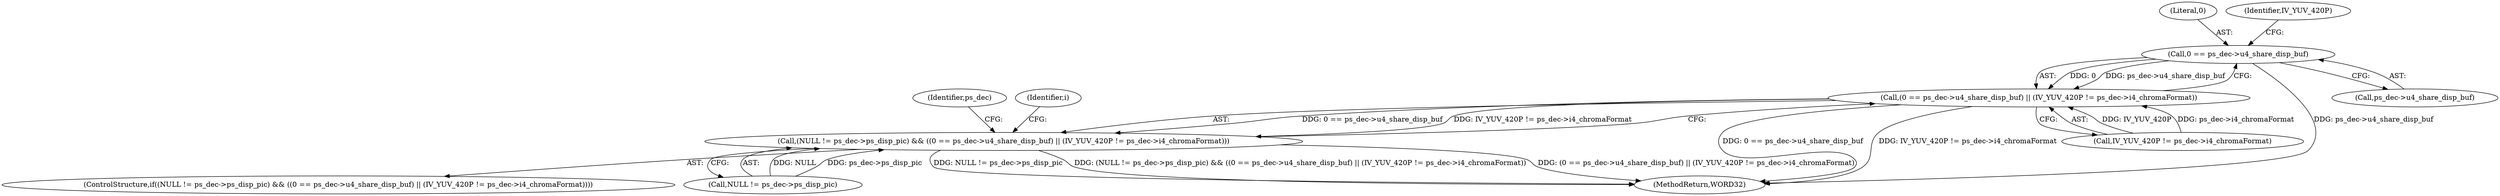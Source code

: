 digraph "0_Android_ba604d336b40fd4bde1622f64d67135bdbd61301_0@pointer" {
"1000434" [label="(Call,0 == ps_dec->u4_share_disp_buf)"];
"1000433" [label="(Call,(0 == ps_dec->u4_share_disp_buf) || (IV_YUV_420P != ps_dec->i4_chromaFormat))"];
"1000427" [label="(Call,(NULL != ps_dec->ps_disp_pic) && ((0 == ps_dec->u4_share_disp_buf) || (IV_YUV_420P != ps_dec->i4_chromaFormat)))"];
"1000426" [label="(ControlStructure,if((NULL != ps_dec->ps_disp_pic) && ((0 == ps_dec->u4_share_disp_buf) || (IV_YUV_420P != ps_dec->i4_chromaFormat))))"];
"1000512" [label="(Identifier,ps_dec)"];
"1000433" [label="(Call,(0 == ps_dec->u4_share_disp_buf) || (IV_YUV_420P != ps_dec->i4_chromaFormat))"];
"1000428" [label="(Call,NULL != ps_dec->ps_disp_pic)"];
"1000447" [label="(Identifier,i)"];
"1000435" [label="(Literal,0)"];
"1000434" [label="(Call,0 == ps_dec->u4_share_disp_buf)"];
"1000536" [label="(MethodReturn,WORD32)"];
"1000439" [label="(Call,IV_YUV_420P != ps_dec->i4_chromaFormat)"];
"1000427" [label="(Call,(NULL != ps_dec->ps_disp_pic) && ((0 == ps_dec->u4_share_disp_buf) || (IV_YUV_420P != ps_dec->i4_chromaFormat)))"];
"1000436" [label="(Call,ps_dec->u4_share_disp_buf)"];
"1000440" [label="(Identifier,IV_YUV_420P)"];
"1000434" -> "1000433"  [label="AST: "];
"1000434" -> "1000436"  [label="CFG: "];
"1000435" -> "1000434"  [label="AST: "];
"1000436" -> "1000434"  [label="AST: "];
"1000440" -> "1000434"  [label="CFG: "];
"1000433" -> "1000434"  [label="CFG: "];
"1000434" -> "1000536"  [label="DDG: ps_dec->u4_share_disp_buf"];
"1000434" -> "1000433"  [label="DDG: 0"];
"1000434" -> "1000433"  [label="DDG: ps_dec->u4_share_disp_buf"];
"1000433" -> "1000427"  [label="AST: "];
"1000433" -> "1000439"  [label="CFG: "];
"1000439" -> "1000433"  [label="AST: "];
"1000427" -> "1000433"  [label="CFG: "];
"1000433" -> "1000536"  [label="DDG: 0 == ps_dec->u4_share_disp_buf"];
"1000433" -> "1000536"  [label="DDG: IV_YUV_420P != ps_dec->i4_chromaFormat"];
"1000433" -> "1000427"  [label="DDG: 0 == ps_dec->u4_share_disp_buf"];
"1000433" -> "1000427"  [label="DDG: IV_YUV_420P != ps_dec->i4_chromaFormat"];
"1000439" -> "1000433"  [label="DDG: IV_YUV_420P"];
"1000439" -> "1000433"  [label="DDG: ps_dec->i4_chromaFormat"];
"1000427" -> "1000426"  [label="AST: "];
"1000427" -> "1000428"  [label="CFG: "];
"1000428" -> "1000427"  [label="AST: "];
"1000447" -> "1000427"  [label="CFG: "];
"1000512" -> "1000427"  [label="CFG: "];
"1000427" -> "1000536"  [label="DDG: NULL != ps_dec->ps_disp_pic"];
"1000427" -> "1000536"  [label="DDG: (NULL != ps_dec->ps_disp_pic) && ((0 == ps_dec->u4_share_disp_buf) || (IV_YUV_420P != ps_dec->i4_chromaFormat))"];
"1000427" -> "1000536"  [label="DDG: (0 == ps_dec->u4_share_disp_buf) || (IV_YUV_420P != ps_dec->i4_chromaFormat)"];
"1000428" -> "1000427"  [label="DDG: NULL"];
"1000428" -> "1000427"  [label="DDG: ps_dec->ps_disp_pic"];
}
